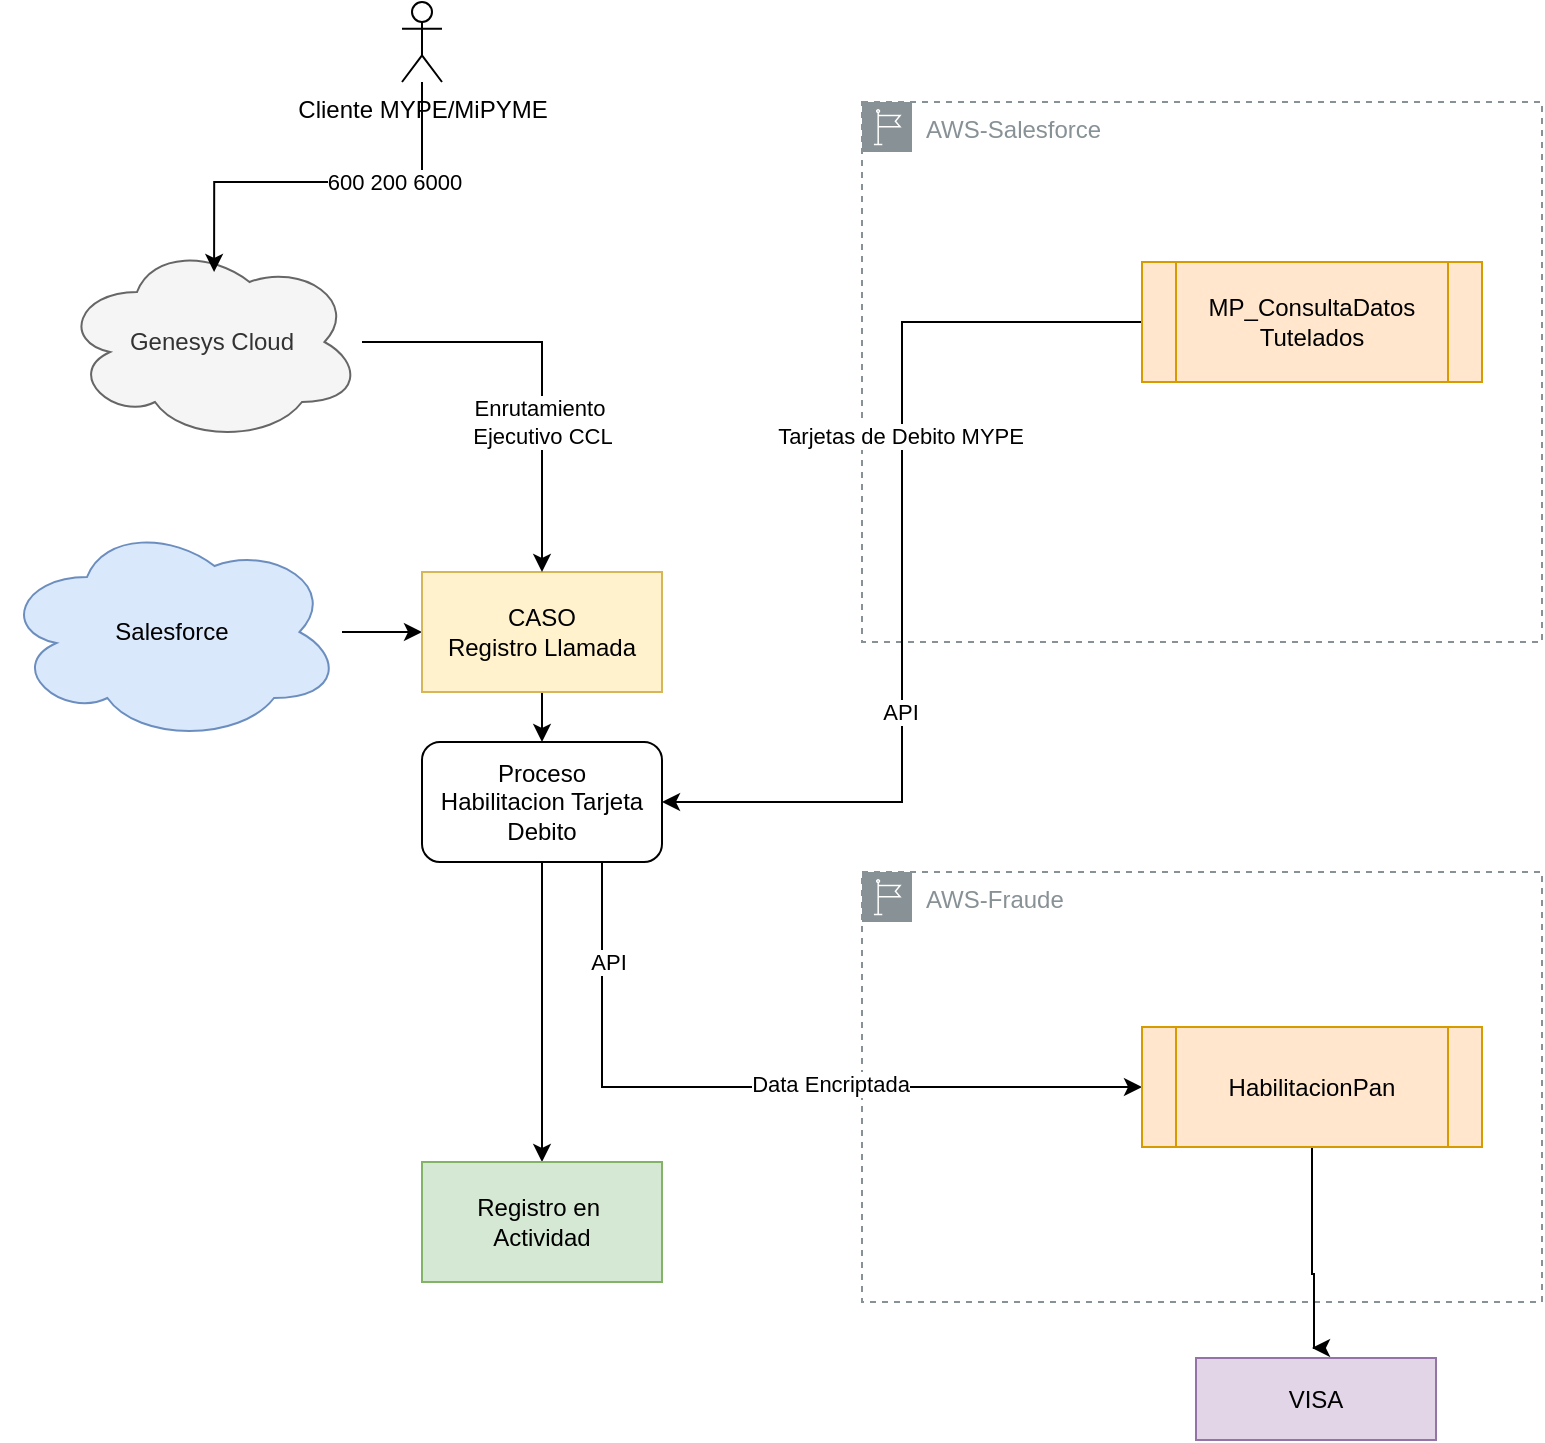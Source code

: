 <mxfile version="27.0.9">
  <diagram name="Página-1" id="vIDUQFeoSDeRVG10jzTN">
    <mxGraphModel dx="1426" dy="743" grid="0" gridSize="10" guides="1" tooltips="1" connect="1" arrows="1" fold="1" page="1" pageScale="1" pageWidth="827" pageHeight="1169" math="0" shadow="0">
      <root>
        <mxCell id="0" />
        <mxCell id="1" parent="0" />
        <mxCell id="T3G7Gpj-b3C-Uhta2bSN-20" value="AWS-Salesforce" style="sketch=0;outlineConnect=0;gradientColor=none;html=1;whiteSpace=wrap;fontSize=12;fontStyle=0;shape=mxgraph.aws4.group;grIcon=mxgraph.aws4.group_region;strokeColor=#879196;fillColor=none;verticalAlign=top;align=left;spacingLeft=30;fontColor=#879196;dashed=1;" vertex="1" parent="1">
          <mxGeometry x="460" y="70" width="340" height="270" as="geometry" />
        </mxCell>
        <mxCell id="T3G7Gpj-b3C-Uhta2bSN-18" style="edgeStyle=orthogonalEdgeStyle;rounded=0;orthogonalLoop=1;jettySize=auto;html=1;entryX=1;entryY=0.5;entryDx=0;entryDy=0;" edge="1" parent="1" source="T3G7Gpj-b3C-Uhta2bSN-1" target="T3G7Gpj-b3C-Uhta2bSN-15">
          <mxGeometry relative="1" as="geometry" />
        </mxCell>
        <mxCell id="T3G7Gpj-b3C-Uhta2bSN-19" value="Tarjetas de Debito MYPE" style="edgeLabel;html=1;align=center;verticalAlign=middle;resizable=0;points=[];" vertex="1" connectable="0" parent="T3G7Gpj-b3C-Uhta2bSN-18">
          <mxGeometry x="-0.263" y="-1" relative="1" as="geometry">
            <mxPoint as="offset" />
          </mxGeometry>
        </mxCell>
        <mxCell id="T3G7Gpj-b3C-Uhta2bSN-35" value="API" style="edgeLabel;html=1;align=center;verticalAlign=middle;resizable=0;points=[];" vertex="1" connectable="0" parent="T3G7Gpj-b3C-Uhta2bSN-18">
          <mxGeometry x="0.312" y="-1" relative="1" as="geometry">
            <mxPoint as="offset" />
          </mxGeometry>
        </mxCell>
        <mxCell id="T3G7Gpj-b3C-Uhta2bSN-1" value="MP_ConsultaDatos&lt;div&gt;Tutelados&lt;/div&gt;" style="shape=process;whiteSpace=wrap;html=1;backgroundOutline=1;fillColor=#ffe6cc;strokeColor=#d79b00;" vertex="1" parent="1">
          <mxGeometry x="600" y="150" width="170" height="60" as="geometry" />
        </mxCell>
        <mxCell id="T3G7Gpj-b3C-Uhta2bSN-10" style="edgeStyle=orthogonalEdgeStyle;rounded=0;orthogonalLoop=1;jettySize=auto;html=1;" edge="1" parent="1" source="T3G7Gpj-b3C-Uhta2bSN-2" target="T3G7Gpj-b3C-Uhta2bSN-3">
          <mxGeometry relative="1" as="geometry" />
        </mxCell>
        <mxCell id="T3G7Gpj-b3C-Uhta2bSN-2" value="Salesforce" style="ellipse;shape=cloud;whiteSpace=wrap;html=1;fillColor=#dae8fc;strokeColor=#6c8ebf;" vertex="1" parent="1">
          <mxGeometry x="30" y="280" width="170" height="110" as="geometry" />
        </mxCell>
        <mxCell id="T3G7Gpj-b3C-Uhta2bSN-16" style="edgeStyle=orthogonalEdgeStyle;rounded=0;orthogonalLoop=1;jettySize=auto;html=1;entryX=0.5;entryY=0;entryDx=0;entryDy=0;" edge="1" parent="1" source="T3G7Gpj-b3C-Uhta2bSN-3" target="T3G7Gpj-b3C-Uhta2bSN-15">
          <mxGeometry relative="1" as="geometry" />
        </mxCell>
        <mxCell id="T3G7Gpj-b3C-Uhta2bSN-3" value="CASO&lt;div&gt;Registro Llamada&lt;/div&gt;" style="rounded=0;whiteSpace=wrap;html=1;fillColor=#fff2cc;strokeColor=#d6b656;" vertex="1" parent="1">
          <mxGeometry x="240" y="305" width="120" height="60" as="geometry" />
        </mxCell>
        <mxCell id="T3G7Gpj-b3C-Uhta2bSN-5" style="edgeStyle=orthogonalEdgeStyle;rounded=0;orthogonalLoop=1;jettySize=auto;html=1;" edge="1" parent="1" source="T3G7Gpj-b3C-Uhta2bSN-4" target="T3G7Gpj-b3C-Uhta2bSN-3">
          <mxGeometry relative="1" as="geometry" />
        </mxCell>
        <mxCell id="T3G7Gpj-b3C-Uhta2bSN-6" value="Enrutamiento&amp;nbsp;&lt;div&gt;Ejecutivo CCL&lt;/div&gt;" style="edgeLabel;html=1;align=center;verticalAlign=middle;resizable=0;points=[];" vertex="1" connectable="0" parent="T3G7Gpj-b3C-Uhta2bSN-5">
          <mxGeometry x="-0.525" relative="1" as="geometry">
            <mxPoint x="41" y="40" as="offset" />
          </mxGeometry>
        </mxCell>
        <mxCell id="T3G7Gpj-b3C-Uhta2bSN-4" value="Genesys Cloud" style="ellipse;shape=cloud;whiteSpace=wrap;html=1;fillColor=#f5f5f5;fontColor=#333333;strokeColor=#666666;" vertex="1" parent="1">
          <mxGeometry x="60" y="140" width="150" height="100" as="geometry" />
        </mxCell>
        <mxCell id="T3G7Gpj-b3C-Uhta2bSN-12" style="edgeStyle=orthogonalEdgeStyle;rounded=0;orthogonalLoop=1;jettySize=auto;html=1;entryX=0.507;entryY=0.15;entryDx=0;entryDy=0;entryPerimeter=0;" edge="1" parent="1" source="T3G7Gpj-b3C-Uhta2bSN-11" target="T3G7Gpj-b3C-Uhta2bSN-4">
          <mxGeometry relative="1" as="geometry">
            <Array as="points">
              <mxPoint x="240" y="110" />
              <mxPoint x="136" y="110" />
            </Array>
          </mxGeometry>
        </mxCell>
        <mxCell id="T3G7Gpj-b3C-Uhta2bSN-14" value="600 200 6000" style="edgeLabel;html=1;align=center;verticalAlign=middle;resizable=0;points=[];" vertex="1" connectable="0" parent="T3G7Gpj-b3C-Uhta2bSN-12">
          <mxGeometry x="-0.354" relative="1" as="geometry">
            <mxPoint as="offset" />
          </mxGeometry>
        </mxCell>
        <mxCell id="T3G7Gpj-b3C-Uhta2bSN-11" value="Cliente MYPE/MiPYME" style="shape=umlActor;verticalLabelPosition=bottom;verticalAlign=top;html=1;outlineConnect=0;" vertex="1" parent="1">
          <mxGeometry x="230" y="20" width="20" height="40" as="geometry" />
        </mxCell>
        <mxCell id="T3G7Gpj-b3C-Uhta2bSN-15" value="&lt;div&gt;Proceso&lt;/div&gt;Habilitacion Tarjeta Debito" style="rounded=1;whiteSpace=wrap;html=1;" vertex="1" parent="1">
          <mxGeometry x="240" y="390" width="120" height="60" as="geometry" />
        </mxCell>
        <mxCell id="T3G7Gpj-b3C-Uhta2bSN-21" value="AWS-Fraude" style="sketch=0;outlineConnect=0;gradientColor=none;html=1;whiteSpace=wrap;fontSize=12;fontStyle=0;shape=mxgraph.aws4.group;grIcon=mxgraph.aws4.group_region;strokeColor=#879196;fillColor=none;verticalAlign=top;align=left;spacingLeft=30;fontColor=#879196;dashed=1;" vertex="1" parent="1">
          <mxGeometry x="460" y="455" width="340" height="215" as="geometry" />
        </mxCell>
        <mxCell id="T3G7Gpj-b3C-Uhta2bSN-23" style="edgeStyle=orthogonalEdgeStyle;rounded=0;orthogonalLoop=1;jettySize=auto;html=1;" edge="1" parent="1" source="T3G7Gpj-b3C-Uhta2bSN-22">
          <mxGeometry relative="1" as="geometry">
            <mxPoint x="685" y="693" as="targetPoint" />
            <Array as="points">
              <mxPoint x="685" y="656" />
              <mxPoint x="686" y="656" />
            </Array>
          </mxGeometry>
        </mxCell>
        <mxCell id="T3G7Gpj-b3C-Uhta2bSN-29" style="edgeStyle=orthogonalEdgeStyle;rounded=0;orthogonalLoop=1;jettySize=auto;html=1;entryX=0.75;entryY=1;entryDx=0;entryDy=0;strokeColor=default;endArrow=none;startFill=1;startArrow=classic;" edge="1" parent="1" source="T3G7Gpj-b3C-Uhta2bSN-22" target="T3G7Gpj-b3C-Uhta2bSN-15">
          <mxGeometry relative="1" as="geometry" />
        </mxCell>
        <mxCell id="T3G7Gpj-b3C-Uhta2bSN-30" value="Data Encriptada" style="edgeLabel;html=1;align=center;verticalAlign=middle;resizable=0;points=[];" vertex="1" connectable="0" parent="T3G7Gpj-b3C-Uhta2bSN-29">
          <mxGeometry x="0.082" y="-1" relative="1" as="geometry">
            <mxPoint x="51" y="-1" as="offset" />
          </mxGeometry>
        </mxCell>
        <mxCell id="T3G7Gpj-b3C-Uhta2bSN-36" value="API" style="edgeLabel;html=1;align=center;verticalAlign=middle;resizable=0;points=[];" vertex="1" connectable="0" parent="T3G7Gpj-b3C-Uhta2bSN-29">
          <mxGeometry x="0.744" y="-3" relative="1" as="geometry">
            <mxPoint y="1" as="offset" />
          </mxGeometry>
        </mxCell>
        <mxCell id="T3G7Gpj-b3C-Uhta2bSN-22" value="HabilitacionPan" style="shape=process;whiteSpace=wrap;html=1;backgroundOutline=1;fillColor=#ffe6cc;strokeColor=#d79b00;" vertex="1" parent="1">
          <mxGeometry x="600" y="532.5" width="170" height="60" as="geometry" />
        </mxCell>
        <mxCell id="T3G7Gpj-b3C-Uhta2bSN-24" value="VISA" style="rounded=0;whiteSpace=wrap;html=1;fillColor=#e1d5e7;strokeColor=#9673a6;" vertex="1" parent="1">
          <mxGeometry x="627" y="698" width="120" height="41" as="geometry" />
        </mxCell>
        <mxCell id="T3G7Gpj-b3C-Uhta2bSN-34" value="" style="edgeStyle=orthogonalEdgeStyle;rounded=0;orthogonalLoop=1;jettySize=auto;html=1;" edge="1" parent="1" source="T3G7Gpj-b3C-Uhta2bSN-15" target="T3G7Gpj-b3C-Uhta2bSN-33">
          <mxGeometry relative="1" as="geometry">
            <mxPoint x="300" y="640" as="targetPoint" />
            <mxPoint x="300" y="450" as="sourcePoint" />
          </mxGeometry>
        </mxCell>
        <mxCell id="T3G7Gpj-b3C-Uhta2bSN-33" value="Registro en&amp;nbsp;&lt;div&gt;Actividad&lt;/div&gt;" style="rounded=0;whiteSpace=wrap;html=1;fillColor=#d5e8d4;strokeColor=#82b366;" vertex="1" parent="1">
          <mxGeometry x="240" y="600" width="120" height="60" as="geometry" />
        </mxCell>
      </root>
    </mxGraphModel>
  </diagram>
</mxfile>
